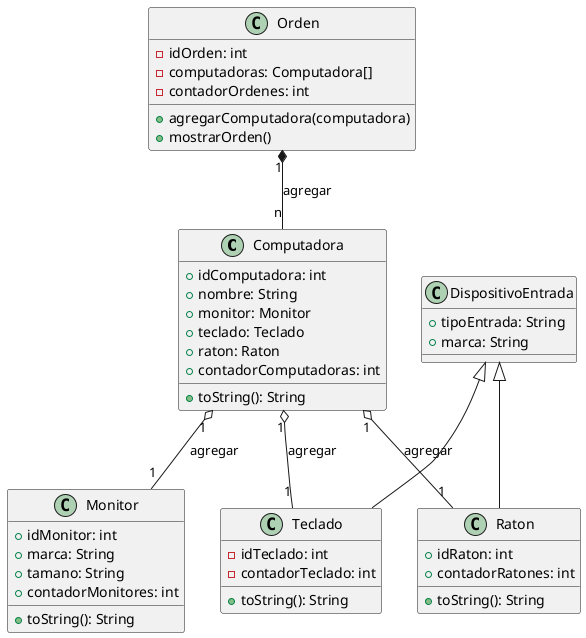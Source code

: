 @startuml
class Computadora {
    +idComputadora: int
    +nombre: String
    +monitor: Monitor
    +teclado: Teclado
    +raton: Raton
    +contadorComputadoras: int
    +toString(): String
}

class Monitor {
    +idMonitor: int
    +marca: String
    +tamano: String
    +contadorMonitores: int
    +toString(): String
}

class Orden {
    -idOrden: int
    -computadoras: Computadora[]
    -contadorOrdenes: int
    +agregarComputadora(computadora)
    +mostrarOrden()
}

class DispositivoEntrada {
    +tipoEntrada: String
    +marca: String
}

class Raton {
    +idRaton: int
    +contadorRatones: int
    +toString(): String
}

class Teclado {
    -idTeclado: int
    -contadorTeclado: int
    +toString(): String
}

' Relaciones
Computadora "1" o-- "1" Monitor : agregar
Computadora "1" o-- "1" Teclado : agregar
Computadora "1" o-- "1" Raton : agregar
Orden "1" *-- "n" Computadora : agregar

DispositivoEntrada <|-- Raton
DispositivoEntrada <|-- Teclado
@enduml